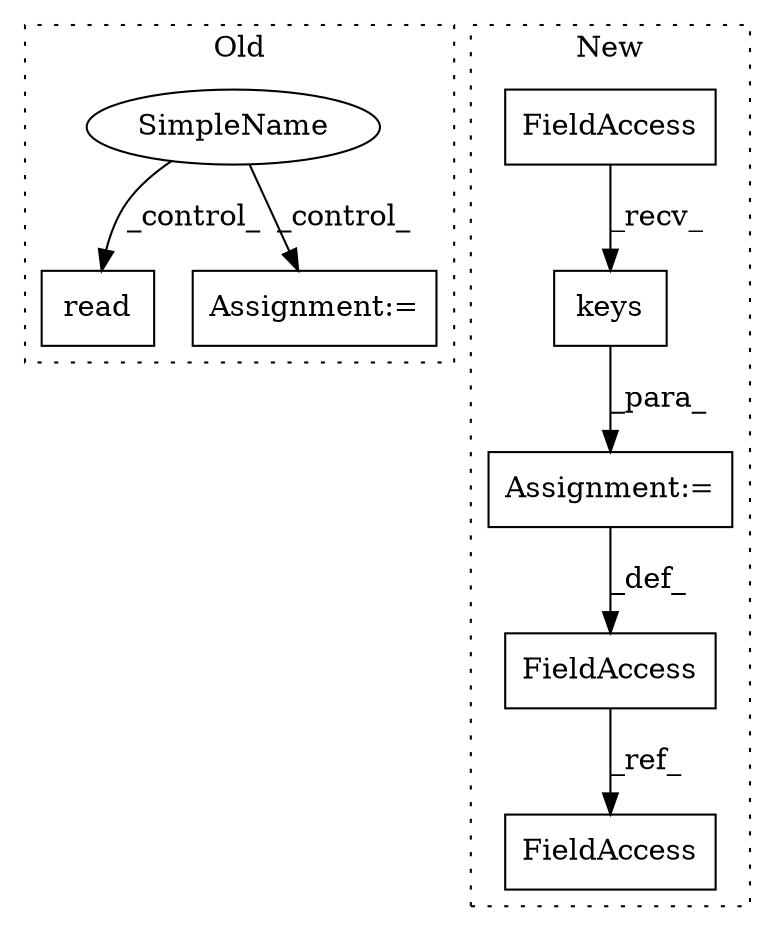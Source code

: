 digraph G {
subgraph cluster0 {
1 [label="read" a="32" s="11115" l="6" shape="box"];
5 [label="SimpleName" a="42" s="" l="" shape="ellipse"];
6 [label="Assignment:=" a="7" s="11057" l="1" shape="box"];
label = "Old";
style="dotted";
}
subgraph cluster1 {
2 [label="keys" a="32" s="11170" l="6" shape="box"];
3 [label="FieldAccess" a="22" s="11192" l="8" shape="box"];
4 [label="FieldAccess" a="22" s="11287" l="8" shape="box"];
7 [label="Assignment:=" a="7" s="11084,11176" l="65,2" shape="box"];
8 [label="FieldAccess" a="22" s="11162" l="7" shape="box"];
label = "New";
style="dotted";
}
2 -> 7 [label="_para_"];
3 -> 4 [label="_ref_"];
5 -> 6 [label="_control_"];
5 -> 1 [label="_control_"];
7 -> 3 [label="_def_"];
8 -> 2 [label="_recv_"];
}